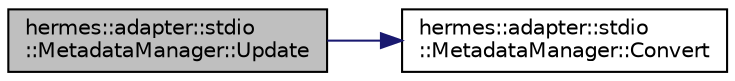 digraph "hermes::adapter::stdio::MetadataManager::Update"
{
 // LATEX_PDF_SIZE
  edge [fontname="Helvetica",fontsize="10",labelfontname="Helvetica",labelfontsize="10"];
  node [fontname="Helvetica",fontsize="10",shape=record];
  rankdir="LR";
  Node1 [label="hermes::adapter::stdio\l::MetadataManager::Update",height=0.2,width=0.4,color="black", fillcolor="grey75", style="filled", fontcolor="black",tooltip=" "];
  Node1 -> Node2 [color="midnightblue",fontsize="10",style="solid",fontname="Helvetica"];
  Node2 [label="hermes::adapter::stdio\l::MetadataManager::Convert",height=0.2,width=0.4,color="black", fillcolor="white", style="filled",URL="$classhermes_1_1adapter_1_1stdio_1_1_metadata_manager.html#aa1a3130a83bf194f5a01d1988cf48f98",tooltip=" "];
}

